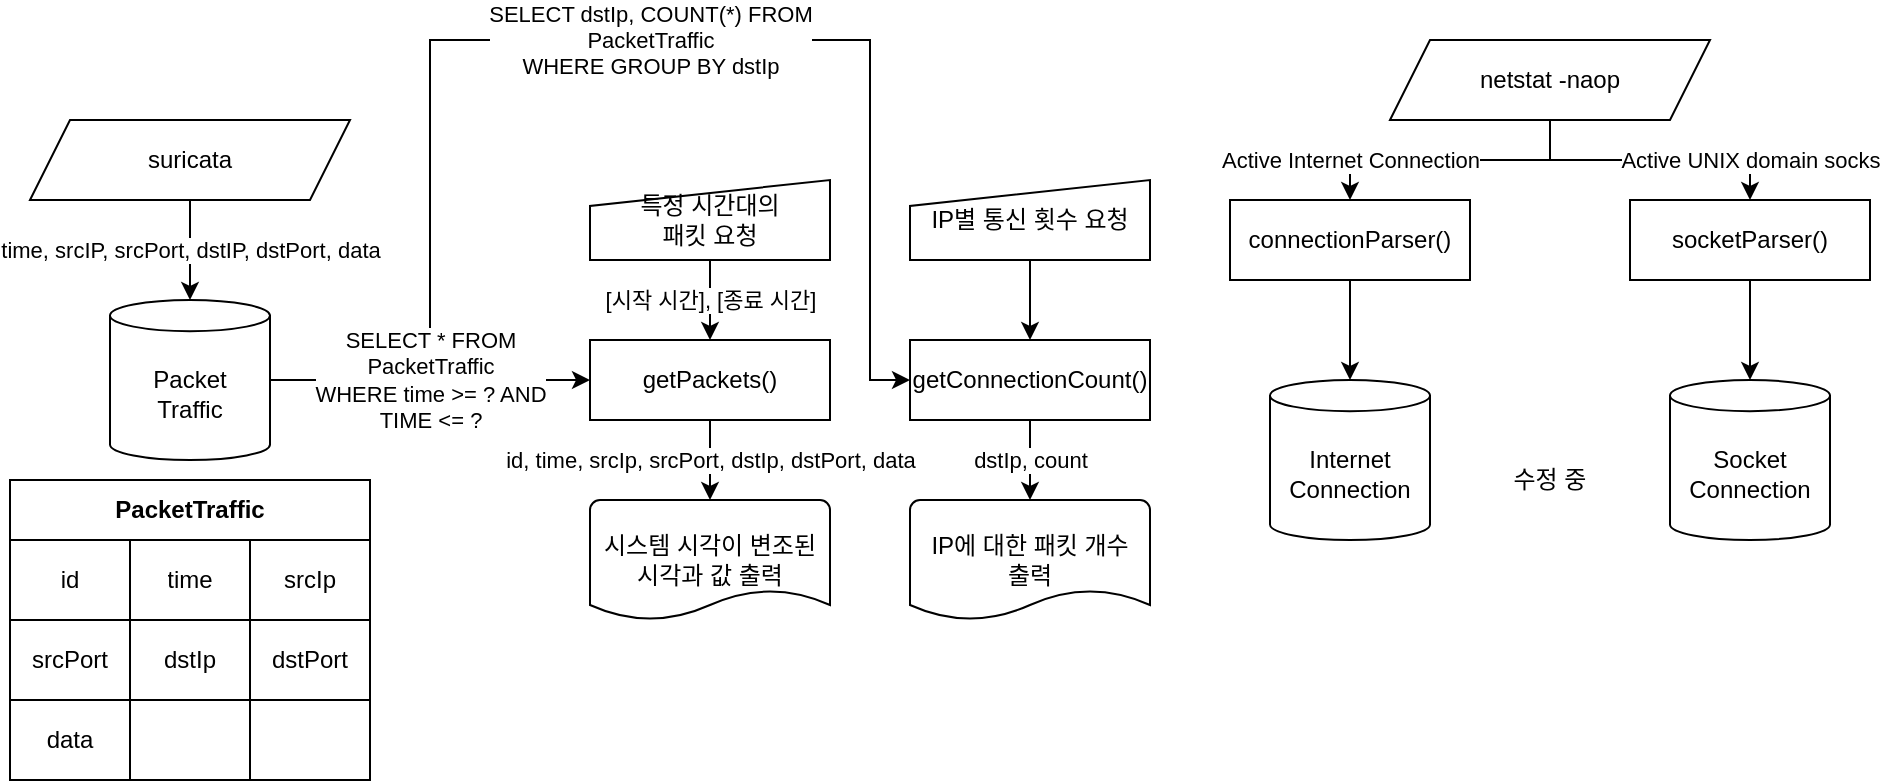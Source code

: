 <mxfile version="14.2.2" type="device"><diagram id="ftw8sSiOfZDfWN1B6twb" name="Page-1"><mxGraphModel dx="1221" dy="645" grid="1" gridSize="10" guides="1" tooltips="1" connect="1" arrows="1" fold="1" page="1" pageScale="1" pageWidth="827" pageHeight="1169" math="0" shadow="0"><root><mxCell id="0"/><mxCell id="1" parent="0"/><mxCell id="iCiZgDT-G1OhPRlPyUa2-75" value="SELECT dstIp, COUNT(*) FROM&lt;br&gt;PacketTraffic&lt;br&gt;WHERE GROUP BY dstIp" style="edgeStyle=orthogonalEdgeStyle;rounded=0;orthogonalLoop=1;jettySize=auto;html=1;exitX=1;exitY=0.5;exitDx=0;exitDy=0;exitPerimeter=0;entryX=0;entryY=0.5;entryDx=0;entryDy=0;" edge="1" parent="1" source="iCiZgDT-G1OhPRlPyUa2-28" target="iCiZgDT-G1OhPRlPyUa2-68"><mxGeometry x="0.091" relative="1" as="geometry"><Array as="points"><mxPoint x="240" y="490"/><mxPoint x="240" y="320"/><mxPoint x="460" y="320"/><mxPoint x="460" y="490"/></Array><mxPoint as="offset"/></mxGeometry></mxCell><mxCell id="iCiZgDT-G1OhPRlPyUa2-1" value="PacketTraffic" style="shape=table;html=1;whiteSpace=wrap;startSize=30;container=1;collapsible=0;childLayout=tableLayout;fontStyle=1;align=center;" vertex="1" parent="1"><mxGeometry x="30" y="540" width="180" height="150" as="geometry"/></mxCell><mxCell id="iCiZgDT-G1OhPRlPyUa2-2" value="" style="shape=partialRectangle;html=1;whiteSpace=wrap;collapsible=0;dropTarget=0;pointerEvents=0;fillColor=none;top=0;left=0;bottom=0;right=0;points=[[0,0.5],[1,0.5]];portConstraint=eastwest;" vertex="1" parent="iCiZgDT-G1OhPRlPyUa2-1"><mxGeometry y="30" width="180" height="40" as="geometry"/></mxCell><mxCell id="iCiZgDT-G1OhPRlPyUa2-3" value="id" style="shape=partialRectangle;html=1;whiteSpace=wrap;connectable=0;fillColor=none;top=0;left=0;bottom=0;right=0;overflow=hidden;" vertex="1" parent="iCiZgDT-G1OhPRlPyUa2-2"><mxGeometry width="60" height="40" as="geometry"/></mxCell><mxCell id="iCiZgDT-G1OhPRlPyUa2-4" value="time" style="shape=partialRectangle;html=1;whiteSpace=wrap;connectable=0;fillColor=none;top=0;left=0;bottom=0;right=0;overflow=hidden;" vertex="1" parent="iCiZgDT-G1OhPRlPyUa2-2"><mxGeometry x="60" width="60" height="40" as="geometry"/></mxCell><mxCell id="iCiZgDT-G1OhPRlPyUa2-5" value="srcIp" style="shape=partialRectangle;html=1;whiteSpace=wrap;connectable=0;fillColor=none;top=0;left=0;bottom=0;right=0;overflow=hidden;" vertex="1" parent="iCiZgDT-G1OhPRlPyUa2-2"><mxGeometry x="120" width="60" height="40" as="geometry"/></mxCell><mxCell id="iCiZgDT-G1OhPRlPyUa2-6" value="" style="shape=partialRectangle;html=1;whiteSpace=wrap;collapsible=0;dropTarget=0;pointerEvents=0;fillColor=none;top=0;left=0;bottom=0;right=0;points=[[0,0.5],[1,0.5]];portConstraint=eastwest;" vertex="1" parent="iCiZgDT-G1OhPRlPyUa2-1"><mxGeometry y="70" width="180" height="40" as="geometry"/></mxCell><mxCell id="iCiZgDT-G1OhPRlPyUa2-7" value="srcPort" style="shape=partialRectangle;html=1;whiteSpace=wrap;connectable=0;fillColor=none;top=0;left=0;bottom=0;right=0;overflow=hidden;" vertex="1" parent="iCiZgDT-G1OhPRlPyUa2-6"><mxGeometry width="60" height="40" as="geometry"/></mxCell><mxCell id="iCiZgDT-G1OhPRlPyUa2-8" value="dstIp" style="shape=partialRectangle;html=1;whiteSpace=wrap;connectable=0;fillColor=none;top=0;left=0;bottom=0;right=0;overflow=hidden;" vertex="1" parent="iCiZgDT-G1OhPRlPyUa2-6"><mxGeometry x="60" width="60" height="40" as="geometry"/></mxCell><mxCell id="iCiZgDT-G1OhPRlPyUa2-9" value="dstPort" style="shape=partialRectangle;html=1;whiteSpace=wrap;connectable=0;fillColor=none;top=0;left=0;bottom=0;right=0;overflow=hidden;" vertex="1" parent="iCiZgDT-G1OhPRlPyUa2-6"><mxGeometry x="120" width="60" height="40" as="geometry"/></mxCell><mxCell id="iCiZgDT-G1OhPRlPyUa2-59" style="shape=partialRectangle;html=1;whiteSpace=wrap;collapsible=0;dropTarget=0;pointerEvents=0;fillColor=none;top=0;left=0;bottom=0;right=0;points=[[0,0.5],[1,0.5]];portConstraint=eastwest;" vertex="1" parent="iCiZgDT-G1OhPRlPyUa2-1"><mxGeometry y="110" width="180" height="40" as="geometry"/></mxCell><mxCell id="iCiZgDT-G1OhPRlPyUa2-60" value="data" style="shape=partialRectangle;html=1;whiteSpace=wrap;connectable=0;fillColor=none;top=0;left=0;bottom=0;right=0;overflow=hidden;" vertex="1" parent="iCiZgDT-G1OhPRlPyUa2-59"><mxGeometry width="60" height="40" as="geometry"/></mxCell><mxCell id="iCiZgDT-G1OhPRlPyUa2-61" style="shape=partialRectangle;html=1;whiteSpace=wrap;connectable=0;fillColor=none;top=0;left=0;bottom=0;right=0;overflow=hidden;" vertex="1" parent="iCiZgDT-G1OhPRlPyUa2-59"><mxGeometry x="60" width="60" height="40" as="geometry"/></mxCell><mxCell id="iCiZgDT-G1OhPRlPyUa2-62" style="shape=partialRectangle;html=1;whiteSpace=wrap;connectable=0;fillColor=none;top=0;left=0;bottom=0;right=0;overflow=hidden;" vertex="1" parent="iCiZgDT-G1OhPRlPyUa2-59"><mxGeometry x="120" width="60" height="40" as="geometry"/></mxCell><mxCell id="iCiZgDT-G1OhPRlPyUa2-58" value="time, srcIP, srcPort, dstIP, dstPort, data" style="edgeStyle=orthogonalEdgeStyle;rounded=0;orthogonalLoop=1;jettySize=auto;html=1;exitX=0.5;exitY=1;exitDx=0;exitDy=0;entryX=0.5;entryY=0;entryDx=0;entryDy=0;entryPerimeter=0;" edge="1" parent="1" source="iCiZgDT-G1OhPRlPyUa2-23" target="iCiZgDT-G1OhPRlPyUa2-28"><mxGeometry relative="1" as="geometry"/></mxCell><mxCell id="iCiZgDT-G1OhPRlPyUa2-23" value="suricata" style="shape=parallelogram;perimeter=parallelogramPerimeter;whiteSpace=wrap;html=1;fixedSize=1;" vertex="1" parent="1"><mxGeometry x="40" y="360" width="160" height="40" as="geometry"/></mxCell><mxCell id="iCiZgDT-G1OhPRlPyUa2-26" value="SELECT * FROM&lt;br&gt;PacketTraffic&lt;br&gt;WHERE time &amp;gt;= ? AND&lt;br&gt;TIME &amp;lt;= ?" style="edgeStyle=orthogonalEdgeStyle;rounded=0;orthogonalLoop=1;jettySize=auto;html=1;exitX=1;exitY=0.5;exitDx=0;exitDy=0;exitPerimeter=0;entryX=0;entryY=0.5;entryDx=0;entryDy=0;" edge="1" parent="1" source="iCiZgDT-G1OhPRlPyUa2-28" target="iCiZgDT-G1OhPRlPyUa2-32"><mxGeometry relative="1" as="geometry"/></mxCell><mxCell id="iCiZgDT-G1OhPRlPyUa2-28" value="Packet&lt;br&gt;Traffic" style="shape=cylinder3;whiteSpace=wrap;html=1;boundedLbl=1;backgroundOutline=1;size=7.8;" vertex="1" parent="1"><mxGeometry x="80" y="450" width="80" height="80" as="geometry"/></mxCell><mxCell id="iCiZgDT-G1OhPRlPyUa2-64" value="[시작 시간], [종료 시간]" style="edgeStyle=orthogonalEdgeStyle;rounded=0;orthogonalLoop=1;jettySize=auto;html=1;exitX=0.5;exitY=1;exitDx=0;exitDy=0;entryX=0.5;entryY=0;entryDx=0;entryDy=0;" edge="1" parent="1" source="iCiZgDT-G1OhPRlPyUa2-30" target="iCiZgDT-G1OhPRlPyUa2-32"><mxGeometry relative="1" as="geometry"/></mxCell><mxCell id="iCiZgDT-G1OhPRlPyUa2-30" value="특정 시간대의&lt;br&gt;패킷 요청" style="shape=manualInput;whiteSpace=wrap;html=1;align=center;size=13;" vertex="1" parent="1"><mxGeometry x="320" y="390" width="120" height="40" as="geometry"/></mxCell><mxCell id="iCiZgDT-G1OhPRlPyUa2-63" value="id, time, srcIp, srcPort, dstIp, dstPort, data" style="edgeStyle=orthogonalEdgeStyle;rounded=0;orthogonalLoop=1;jettySize=auto;html=1;exitX=0.5;exitY=1;exitDx=0;exitDy=0;entryX=0.5;entryY=0;entryDx=0;entryDy=0;entryPerimeter=0;" edge="1" parent="1" source="iCiZgDT-G1OhPRlPyUa2-32" target="iCiZgDT-G1OhPRlPyUa2-39"><mxGeometry relative="1" as="geometry"/></mxCell><mxCell id="iCiZgDT-G1OhPRlPyUa2-32" value="getPackets()" style="rounded=0;whiteSpace=wrap;html=1;" vertex="1" parent="1"><mxGeometry x="320" y="470" width="120" height="40" as="geometry"/></mxCell><mxCell id="iCiZgDT-G1OhPRlPyUa2-39" value="시스템 시각이 변조된&lt;br&gt;시각과 값 출력" style="strokeWidth=1;html=1;shape=mxgraph.flowchart.document2;whiteSpace=wrap;size=0.25;align=center;" vertex="1" parent="1"><mxGeometry x="320" y="550" width="120" height="60" as="geometry"/></mxCell><mxCell id="iCiZgDT-G1OhPRlPyUa2-65" value="" style="edgeStyle=orthogonalEdgeStyle;rounded=0;orthogonalLoop=1;jettySize=auto;html=1;exitX=0.5;exitY=1;exitDx=0;exitDy=0;entryX=0.5;entryY=0;entryDx=0;entryDy=0;" edge="1" source="iCiZgDT-G1OhPRlPyUa2-66" target="iCiZgDT-G1OhPRlPyUa2-68" parent="1"><mxGeometry relative="1" as="geometry"/></mxCell><mxCell id="iCiZgDT-G1OhPRlPyUa2-66" value="IP별 통신 횟수 요청" style="shape=manualInput;whiteSpace=wrap;html=1;align=center;size=13;" vertex="1" parent="1"><mxGeometry x="480" y="390" width="120" height="40" as="geometry"/></mxCell><mxCell id="iCiZgDT-G1OhPRlPyUa2-67" value="dstIp, count" style="edgeStyle=orthogonalEdgeStyle;rounded=0;orthogonalLoop=1;jettySize=auto;html=1;exitX=0.5;exitY=1;exitDx=0;exitDy=0;entryX=0.5;entryY=0;entryDx=0;entryDy=0;entryPerimeter=0;" edge="1" source="iCiZgDT-G1OhPRlPyUa2-68" target="iCiZgDT-G1OhPRlPyUa2-69" parent="1"><mxGeometry relative="1" as="geometry"/></mxCell><mxCell id="iCiZgDT-G1OhPRlPyUa2-68" value="getConnectionCount()" style="rounded=0;whiteSpace=wrap;html=1;" vertex="1" parent="1"><mxGeometry x="480" y="470" width="120" height="40" as="geometry"/></mxCell><mxCell id="iCiZgDT-G1OhPRlPyUa2-69" value="IP에 대한 패킷 개수&lt;br&gt;출력" style="strokeWidth=1;html=1;shape=mxgraph.flowchart.document2;whiteSpace=wrap;size=0.25;align=center;" vertex="1" parent="1"><mxGeometry x="480" y="550" width="120" height="60" as="geometry"/></mxCell><mxCell id="iCiZgDT-G1OhPRlPyUa2-95" value="Active Internet Connection" style="edgeStyle=orthogonalEdgeStyle;rounded=0;orthogonalLoop=1;jettySize=auto;html=1;exitX=0.5;exitY=1;exitDx=0;exitDy=0;entryX=0.5;entryY=0;entryDx=0;entryDy=0;" edge="1" source="iCiZgDT-G1OhPRlPyUa2-96" target="iCiZgDT-G1OhPRlPyUa2-98" parent="1"><mxGeometry x="0.714" relative="1" as="geometry"><mxPoint x="800" y="410" as="targetPoint"/><mxPoint as="offset"/></mxGeometry></mxCell><mxCell id="iCiZgDT-G1OhPRlPyUa2-100" value="Active UNIX domain socks" style="edgeStyle=orthogonalEdgeStyle;rounded=0;orthogonalLoop=1;jettySize=auto;html=1;exitX=0.5;exitY=1;exitDx=0;exitDy=0;entryX=0.5;entryY=0;entryDx=0;entryDy=0;" edge="1" parent="1" source="iCiZgDT-G1OhPRlPyUa2-96" target="iCiZgDT-G1OhPRlPyUa2-99"><mxGeometry x="0.714" relative="1" as="geometry"><mxPoint as="offset"/></mxGeometry></mxCell><mxCell id="iCiZgDT-G1OhPRlPyUa2-96" value="netstat -naop" style="shape=parallelogram;perimeter=parallelogramPerimeter;whiteSpace=wrap;html=1;fixedSize=1;" vertex="1" parent="1"><mxGeometry x="720" y="320" width="160" height="40" as="geometry"/></mxCell><mxCell id="iCiZgDT-G1OhPRlPyUa2-97" value="Internet&lt;br&gt;Connection" style="shape=cylinder3;whiteSpace=wrap;html=1;boundedLbl=1;backgroundOutline=1;size=7.8;" vertex="1" parent="1"><mxGeometry x="660" y="490" width="80" height="80" as="geometry"/></mxCell><mxCell id="iCiZgDT-G1OhPRlPyUa2-104" style="edgeStyle=orthogonalEdgeStyle;rounded=0;orthogonalLoop=1;jettySize=auto;html=1;exitX=0.5;exitY=1;exitDx=0;exitDy=0;entryX=0.5;entryY=0;entryDx=0;entryDy=0;entryPerimeter=0;" edge="1" parent="1" source="iCiZgDT-G1OhPRlPyUa2-98" target="iCiZgDT-G1OhPRlPyUa2-97"><mxGeometry relative="1" as="geometry"/></mxCell><mxCell id="iCiZgDT-G1OhPRlPyUa2-98" value="connectionParser()" style="rounded=0;whiteSpace=wrap;html=1;" vertex="1" parent="1"><mxGeometry x="640" y="400" width="120" height="40" as="geometry"/></mxCell><mxCell id="iCiZgDT-G1OhPRlPyUa2-105" style="edgeStyle=orthogonalEdgeStyle;rounded=0;orthogonalLoop=1;jettySize=auto;html=1;exitX=0.5;exitY=1;exitDx=0;exitDy=0;entryX=0.5;entryY=0;entryDx=0;entryDy=0;entryPerimeter=0;" edge="1" parent="1" source="iCiZgDT-G1OhPRlPyUa2-99" target="iCiZgDT-G1OhPRlPyUa2-103"><mxGeometry relative="1" as="geometry"/></mxCell><mxCell id="iCiZgDT-G1OhPRlPyUa2-99" value="socketParser()" style="rounded=0;whiteSpace=wrap;html=1;" vertex="1" parent="1"><mxGeometry x="840" y="400" width="120" height="40" as="geometry"/></mxCell><mxCell id="iCiZgDT-G1OhPRlPyUa2-103" value="Socket&lt;br&gt;Connection" style="shape=cylinder3;whiteSpace=wrap;html=1;boundedLbl=1;backgroundOutline=1;size=7.8;" vertex="1" parent="1"><mxGeometry x="860" y="490" width="80" height="80" as="geometry"/></mxCell><mxCell id="iCiZgDT-G1OhPRlPyUa2-106" value="수정 중" style="text;html=1;strokeColor=none;fillColor=none;align=center;verticalAlign=middle;whiteSpace=wrap;rounded=0;" vertex="1" parent="1"><mxGeometry x="750" y="530" width="100" height="20" as="geometry"/></mxCell></root></mxGraphModel></diagram></mxfile>